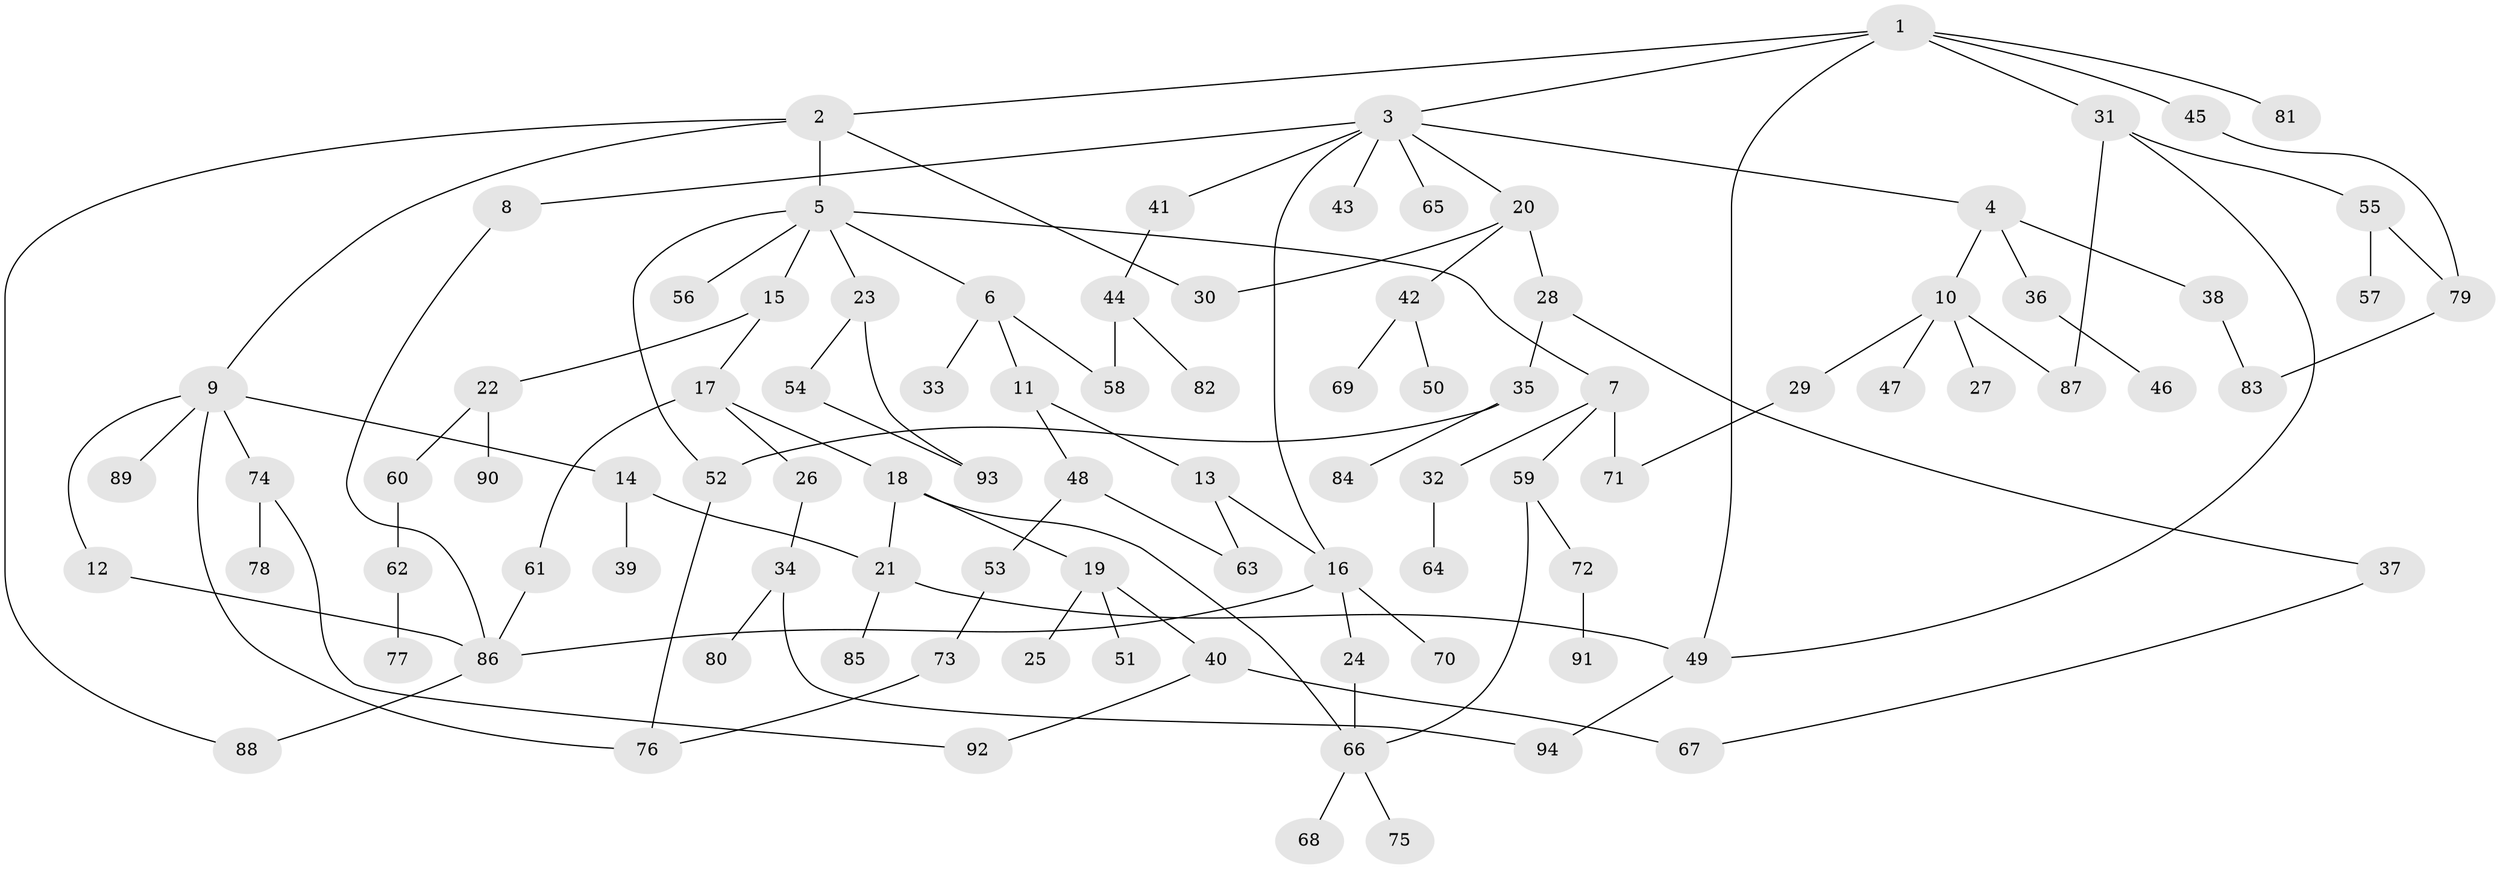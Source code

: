 // coarse degree distribution, {7: 0.03076923076923077, 10: 0.015384615384615385, 4: 0.16923076923076924, 3: 0.12307692307692308, 5: 0.03076923076923077, 2: 0.2923076923076923, 6: 0.03076923076923077, 1: 0.3076923076923077}
// Generated by graph-tools (version 1.1) at 2025/23/03/03/25 07:23:34]
// undirected, 94 vertices, 117 edges
graph export_dot {
graph [start="1"]
  node [color=gray90,style=filled];
  1;
  2;
  3;
  4;
  5;
  6;
  7;
  8;
  9;
  10;
  11;
  12;
  13;
  14;
  15;
  16;
  17;
  18;
  19;
  20;
  21;
  22;
  23;
  24;
  25;
  26;
  27;
  28;
  29;
  30;
  31;
  32;
  33;
  34;
  35;
  36;
  37;
  38;
  39;
  40;
  41;
  42;
  43;
  44;
  45;
  46;
  47;
  48;
  49;
  50;
  51;
  52;
  53;
  54;
  55;
  56;
  57;
  58;
  59;
  60;
  61;
  62;
  63;
  64;
  65;
  66;
  67;
  68;
  69;
  70;
  71;
  72;
  73;
  74;
  75;
  76;
  77;
  78;
  79;
  80;
  81;
  82;
  83;
  84;
  85;
  86;
  87;
  88;
  89;
  90;
  91;
  92;
  93;
  94;
  1 -- 2;
  1 -- 3;
  1 -- 31;
  1 -- 45;
  1 -- 49;
  1 -- 81;
  2 -- 5;
  2 -- 9;
  2 -- 30;
  2 -- 88;
  3 -- 4;
  3 -- 8;
  3 -- 16;
  3 -- 20;
  3 -- 41;
  3 -- 43;
  3 -- 65;
  4 -- 10;
  4 -- 36;
  4 -- 38;
  5 -- 6;
  5 -- 7;
  5 -- 15;
  5 -- 23;
  5 -- 52;
  5 -- 56;
  6 -- 11;
  6 -- 33;
  6 -- 58;
  7 -- 32;
  7 -- 59;
  7 -- 71;
  8 -- 86;
  9 -- 12;
  9 -- 14;
  9 -- 74;
  9 -- 89;
  9 -- 76;
  10 -- 27;
  10 -- 29;
  10 -- 47;
  10 -- 87;
  11 -- 13;
  11 -- 48;
  12 -- 86;
  13 -- 63;
  13 -- 16;
  14 -- 39;
  14 -- 21;
  15 -- 17;
  15 -- 22;
  16 -- 24;
  16 -- 70;
  16 -- 86;
  17 -- 18;
  17 -- 26;
  17 -- 61;
  18 -- 19;
  18 -- 21;
  18 -- 66;
  19 -- 25;
  19 -- 40;
  19 -- 51;
  20 -- 28;
  20 -- 42;
  20 -- 30;
  21 -- 85;
  21 -- 49;
  22 -- 60;
  22 -- 90;
  23 -- 54;
  23 -- 93;
  24 -- 66;
  26 -- 34;
  28 -- 35;
  28 -- 37;
  29 -- 71;
  31 -- 55;
  31 -- 87;
  31 -- 49;
  32 -- 64;
  34 -- 80;
  34 -- 94;
  35 -- 84;
  35 -- 52;
  36 -- 46;
  37 -- 67;
  38 -- 83;
  40 -- 92;
  40 -- 67;
  41 -- 44;
  42 -- 50;
  42 -- 69;
  44 -- 58;
  44 -- 82;
  45 -- 79;
  48 -- 53;
  48 -- 63;
  49 -- 94;
  52 -- 76;
  53 -- 73;
  54 -- 93;
  55 -- 57;
  55 -- 79;
  59 -- 72;
  59 -- 66;
  60 -- 62;
  61 -- 86;
  62 -- 77;
  66 -- 68;
  66 -- 75;
  72 -- 91;
  73 -- 76;
  74 -- 78;
  74 -- 92;
  79 -- 83;
  86 -- 88;
}
